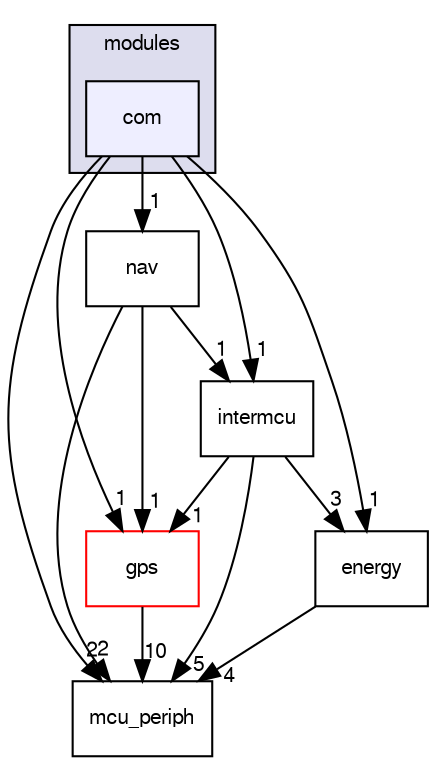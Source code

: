 digraph "sw/airborne/modules/com" {
  compound=true
  node [ fontsize="10", fontname="FreeSans"];
  edge [ labelfontsize="10", labelfontname="FreeSans"];
  subgraph clusterdir_c2abcdd6ccb39c3582929c0e3f5651c2 {
    graph [ bgcolor="#ddddee", pencolor="black", label="modules" fontname="FreeSans", fontsize="10", URL="dir_c2abcdd6ccb39c3582929c0e3f5651c2.html"]
  dir_ab659a912c5ed409300202a36e1f8d55 [shape=box, label="com", style="filled", fillcolor="#eeeeff", pencolor="black", URL="dir_ab659a912c5ed409300202a36e1f8d55.html"];
  }
  dir_1ca43f6a116d741d80fb1d0555a2b198 [shape=box label="mcu_periph" URL="dir_1ca43f6a116d741d80fb1d0555a2b198.html"];
  dir_b59edde850f8ccf4b394776fda69f2c6 [shape=box label="intermcu" URL="dir_b59edde850f8ccf4b394776fda69f2c6.html"];
  dir_5e5c455c6cc9b4955752fc2ddd0b9fff [shape=box label="gps" fillcolor="white" style="filled" color="red" URL="dir_5e5c455c6cc9b4955752fc2ddd0b9fff.html"];
  dir_984e899df90dd104b2eabcdbb76ec71f [shape=box label="nav" URL="dir_984e899df90dd104b2eabcdbb76ec71f.html"];
  dir_f40bc035e2479aed27dd3b0d2c095b9e [shape=box label="energy" URL="dir_f40bc035e2479aed27dd3b0d2c095b9e.html"];
  dir_ab659a912c5ed409300202a36e1f8d55->dir_1ca43f6a116d741d80fb1d0555a2b198 [headlabel="2", labeldistance=1.5 headhref="dir_000118_000107.html"];
  dir_ab659a912c5ed409300202a36e1f8d55->dir_b59edde850f8ccf4b394776fda69f2c6 [headlabel="1", labeldistance=1.5 headhref="dir_000118_000165.html"];
  dir_ab659a912c5ed409300202a36e1f8d55->dir_5e5c455c6cc9b4955752fc2ddd0b9fff [headlabel="1", labeldistance=1.5 headhref="dir_000118_000151.html"];
  dir_ab659a912c5ed409300202a36e1f8d55->dir_984e899df90dd104b2eabcdbb76ec71f [headlabel="1", labeldistance=1.5 headhref="dir_000118_000135.html"];
  dir_ab659a912c5ed409300202a36e1f8d55->dir_f40bc035e2479aed27dd3b0d2c095b9e [headlabel="1", labeldistance=1.5 headhref="dir_000118_000145.html"];
  dir_b59edde850f8ccf4b394776fda69f2c6->dir_1ca43f6a116d741d80fb1d0555a2b198 [headlabel="5", labeldistance=1.5 headhref="dir_000165_000107.html"];
  dir_b59edde850f8ccf4b394776fda69f2c6->dir_5e5c455c6cc9b4955752fc2ddd0b9fff [headlabel="1", labeldistance=1.5 headhref="dir_000165_000151.html"];
  dir_b59edde850f8ccf4b394776fda69f2c6->dir_f40bc035e2479aed27dd3b0d2c095b9e [headlabel="3", labeldistance=1.5 headhref="dir_000165_000145.html"];
  dir_5e5c455c6cc9b4955752fc2ddd0b9fff->dir_1ca43f6a116d741d80fb1d0555a2b198 [headlabel="10", labeldistance=1.5 headhref="dir_000151_000107.html"];
  dir_984e899df90dd104b2eabcdbb76ec71f->dir_1ca43f6a116d741d80fb1d0555a2b198 [headlabel="2", labeldistance=1.5 headhref="dir_000135_000107.html"];
  dir_984e899df90dd104b2eabcdbb76ec71f->dir_b59edde850f8ccf4b394776fda69f2c6 [headlabel="1", labeldistance=1.5 headhref="dir_000135_000165.html"];
  dir_984e899df90dd104b2eabcdbb76ec71f->dir_5e5c455c6cc9b4955752fc2ddd0b9fff [headlabel="1", labeldistance=1.5 headhref="dir_000135_000151.html"];
  dir_f40bc035e2479aed27dd3b0d2c095b9e->dir_1ca43f6a116d741d80fb1d0555a2b198 [headlabel="4", labeldistance=1.5 headhref="dir_000145_000107.html"];
}
